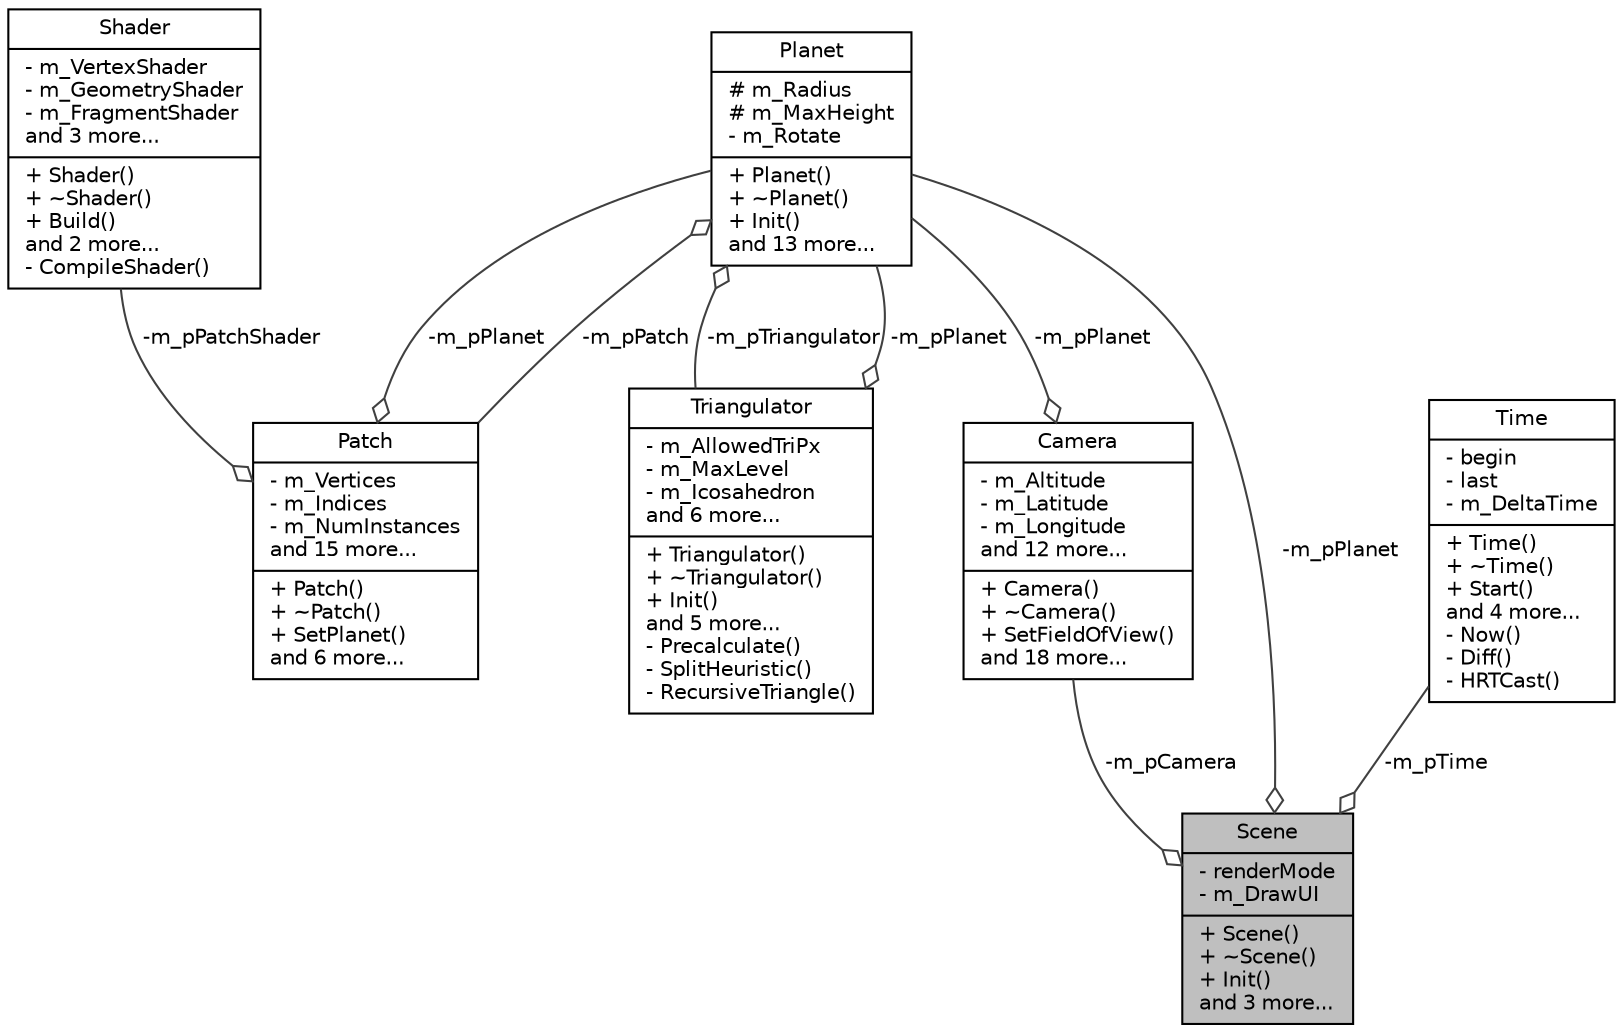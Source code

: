 digraph "Scene"
{
  edge [fontname="Helvetica",fontsize="10",labelfontname="Helvetica",labelfontsize="10"];
  node [fontname="Helvetica",fontsize="10",shape=record];
  Node1 [label="{Scene\n|- renderMode\l- m_DrawUI\l|+ Scene()\l+ ~Scene()\l+ Init()\land 3 more...\l}",height=0.2,width=0.4,color="black", fillcolor="grey75", style="filled", fontcolor="black"];
  Node2 -> Node1 [color="grey25",fontsize="10",style="solid",label=" -m_pPlanet" ,arrowhead="odiamond",fontname="Helvetica"];
  Node2 [label="{Planet\n|# m_Radius\l# m_MaxHeight\l- m_Rotate\l|+ Planet()\l+ ~Planet()\l+ Init()\land 13 more...\l}",height=0.2,width=0.4,color="black", fillcolor="white", style="filled",URL="$classPlanet.html"];
  Node3 -> Node2 [color="grey25",fontsize="10",style="solid",label=" -m_pPatch" ,arrowhead="odiamond",fontname="Helvetica"];
  Node3 [label="{Patch\n|- m_Vertices\l- m_Indices\l- m_NumInstances\land 15 more...\l|+ Patch()\l+ ~Patch()\l+ SetPlanet()\land 6 more...\l}",height=0.2,width=0.4,color="black", fillcolor="white", style="filled",URL="$classPatch.html"];
  Node4 -> Node3 [color="grey25",fontsize="10",style="solid",label=" -m_pPatchShader" ,arrowhead="odiamond",fontname="Helvetica"];
  Node4 [label="{Shader\n|- m_VertexShader\l- m_GeometryShader\l- m_FragmentShader\land 3 more...\l|+ Shader()\l+ ~Shader()\l+ Build()\land 2 more...\l- CompileShader()\l}",height=0.2,width=0.4,color="black", fillcolor="white", style="filled",URL="$classShader.html"];
  Node2 -> Node3 [color="grey25",fontsize="10",style="solid",label=" -m_pPlanet" ,arrowhead="odiamond",fontname="Helvetica"];
  //Node5 -> Node2 [color="grey25",fontsize="10",style="solid",label=" #m_pHeight\n#m_pDetail1\n#m_pDiffuse\n#m_pDetail2\n#m_pHeightDetail" ,arrowhead="odiamond",fontname="Helvetica"];
  //Node5 [label="{Texture\n|# m_Handle\l# m_Width\l# m_Height\l- m_Name\l|+ Texture()\l+ ~Texture()\l+ Load()\land 2 more...\l}",height=0.2,width=0.4,color="black", fillcolor="white", style="filled",URL="$classTexture.html"];
  //Node6 -> Node2 [color="grey25",fontsize="10",style="solid",label=" #m_pTransform" ,arrowhead="odiamond",fontname="Helvetica"];
  //Node6 [label="{Transform\n|- m_Tranform\l- m_Position\l- m_Rotation\land 4 more...\l|+ Transform()\l+ ~Transform()\l+ UpdateTransforms()\land 16 more...\l}",height=0.2,width=0.4,color="black", fillcolor="white", style="filled",URL="$classTransform.html"];
  Node7 -> Node2 [color="grey25",fontsize="10",style="solid",label=" -m_pTriangulator" ,arrowhead="odiamond",fontname="Helvetica"];
  Node7 [label="{Triangulator\n|- m_AllowedTriPx\l- m_MaxLevel\l- m_Icosahedron\land 6 more...\l|+ Triangulator()\l+ ~Triangulator()\l+ Init()\land 5 more...\l- Precalculate()\l- SplitHeuristic()\l- RecursiveTriangle()\l}",height=0.2,width=0.4,color="black", fillcolor="white", style="filled",URL="$classTriangulator.html"];
  Node2 -> Node7 [color="grey25",fontsize="10",style="solid",label=" -m_pPlanet" ,arrowhead="odiamond",fontname="Helvetica"];
  //Node8 -> Node7 [color="grey25",fontsize="10",style="solid",label=" -m_pFrustum" ,arrowhead="odiamond",fontname="Helvetica"];
  //Node8 [label="{Frustum\n|- m_CullWorld\l- m_CullInverse\l- m_Planes\land 14 more...\l|+ Frustum()\l+ ~Frustum()\l+ Init()\land 10 more...\l}",height=0.2,width=0.4,color="black", fillcolor="white", style="filled",URL="$classFrustum.html"];
  //Node4 -> Node8 [color="grey25",fontsize="10",style="solid",label=" -m_pWireShader" ,arrowhead="odiamond",fontname="Helvetica"];
  //Node9 -> Node1 [color="grey25",fontsize="10",style="solid",label=" -m_pConObj" ,arrowhead="odiamond",fontname="Helvetica"];
  //Node9 [label="{ContextObjects\n||+ ContextObjects()\l+ ~ContextObjects()\l}",height=0.2,width=0.4,color="black", fillcolor="white", style="filled",URL="$classContextObjects.html"];
  //Node10 -> Node9 [color="grey25",fontsize="10",style="solid",label=" +pCamera" ,arrowhead="odiamond",fontname="Helvetica"];
  Node10 [label="{Camera\n|- m_Altitude\l- m_Latitude\l- m_Longitude\land 12 more...\l|+ Camera()\l+ ~Camera()\l+ SetFieldOfView()\land 18 more...\l}",height=0.2,width=0.4,color="black", fillcolor="white", style="filled",URL="$classCamera.html"];
  Node2 -> Node10 [color="grey25",fontsize="10",style="solid",label=" -m_pPlanet" ,arrowhead="odiamond",fontname="Helvetica"];
  //Node6 -> Node10 [color="grey25",fontsize="10",style="solid",label=" -m_pTransform" ,arrowhead="odiamond",fontname="Helvetica"];
  //Node1 -> Node9 [color="grey25",fontsize="10",style="solid",label=" +pScene" ,arrowhead="odiamond",fontname="Helvetica"];
  //Node11 -> Node9 [color="grey25",fontsize="10",style="solid",label=" +pTime" ,arrowhead="odiamond",fontname="Helvetica"];
  Node11 [label="{Time\n|- begin\l- last\l- m_DeltaTime\l|+ Time()\l+ ~Time()\l+ Start()\land 4 more...\l- Now()\l- Diff()\l- HRTCast()\l}",height=0.2,width=0.4,color="black", fillcolor="white", style="filled",URL="$classTime.html"];
  Node10 -> Node1 [color="grey25",fontsize="10",style="solid",label=" -m_pCamera" ,arrowhead="odiamond",fontname="Helvetica"];
  //Node12 -> Node1 [color="grey25",fontsize="10",style="solid",label=" -m_pDebugFont" ,arrowhead="odiamond",fontname="Helvetica"];
  //Node12 [label="{SpriteFont\n|+ MAX_CHAR_ID\l+ MIN_CHAR_ID\l+ CHAR_COUNT\l- m_TextCache\l- m_FontSize\l- m_FontName\land 7 more...\l|+ SpriteFont()\l+ ~SpriteFont()\l+ Load()\l+ IsCharValid()\l- GetMetric()\l- SpriteFont()\l- operator=()\l}",height=0.2,width=0.4,color="black", fillcolor="white", style="filled",URL="$classSpriteFont.html"];
  //Node5 -> Node12 [color="grey25",fontsize="10",style="solid",label=" -m_pTexture" ,arrowhead="odiamond",fontname="Helvetica"];
  //Node13 -> Node12 [color="grey25",fontsize="10",style="solid",label=" -m_CharTable" ,arrowhead="odiamond",fontname="Helvetica"];
  //Node13 [label="{FontMetric\n|+ IsValid\l+ Character\l+ Width\land 7 more...\l|}",height=0.2,width=0.4,color="black", fillcolor="white", style="filled",URL="$structFontMetric.html"];
  Node11 -> Node1 [color="grey25",fontsize="10",style="solid",label=" -m_pTime" ,arrowhead="odiamond",fontname="Helvetica"];
}
